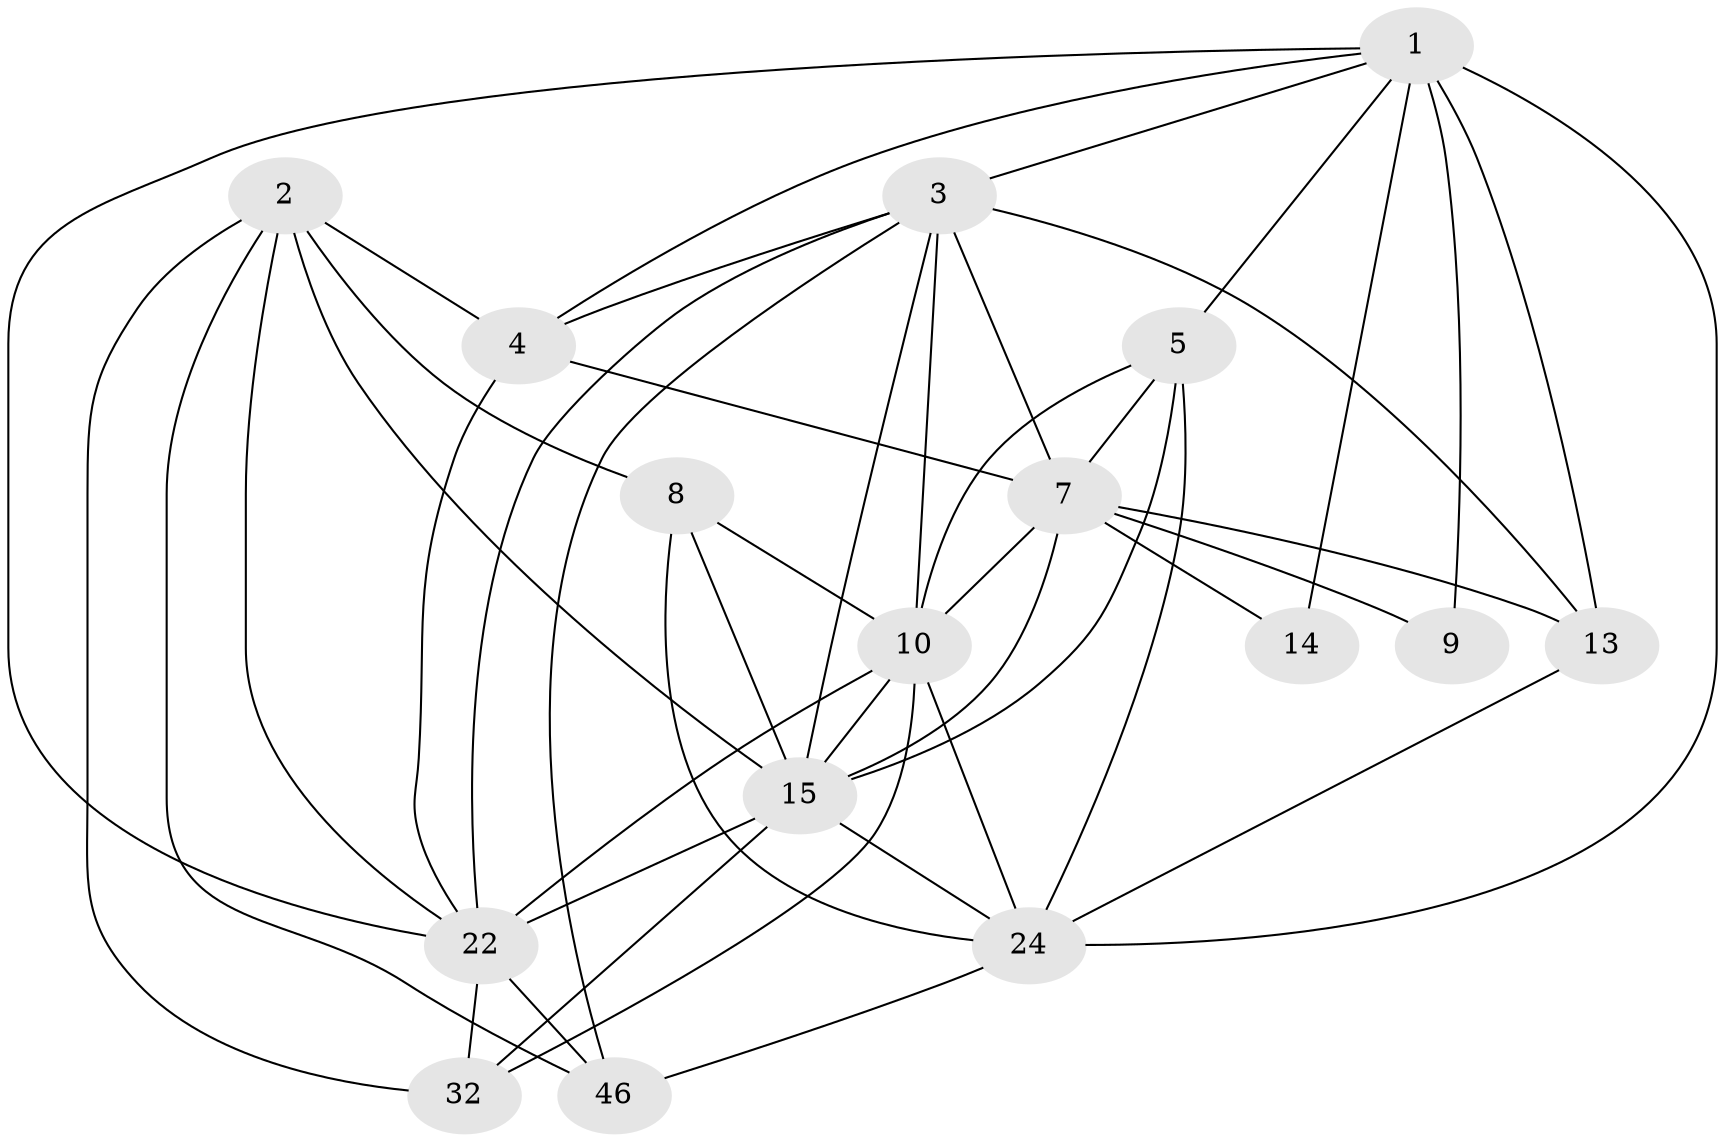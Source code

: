 // original degree distribution, {4: 1.0}
// Generated by graph-tools (version 1.1) at 2025/20/03/04/25 18:20:40]
// undirected, 16 vertices, 46 edges
graph export_dot {
graph [start="1"]
  node [color=gray90,style=filled];
  1 [super="+12+33"];
  2 [super="+27"];
  3 [super="+6"];
  4 [super="+31"];
  5 [super="+49"];
  7 [super="+17+34+20"];
  8 [super="+23"];
  9;
  10 [super="+41+28+19"];
  13 [super="+40"];
  14;
  15 [super="+29+16+42"];
  22 [super="+35"];
  24 [super="+26+48"];
  32;
  46;
  1 -- 3;
  1 -- 22;
  1 -- 9;
  1 -- 13 [weight=2];
  1 -- 14 [weight=2];
  1 -- 5;
  1 -- 24;
  1 -- 4;
  2 -- 15;
  2 -- 32;
  2 -- 22;
  2 -- 8;
  2 -- 46;
  2 -- 4;
  3 -- 10 [weight=2];
  3 -- 4;
  3 -- 7 [weight=3];
  3 -- 46;
  3 -- 13 [weight=2];
  3 -- 22;
  3 -- 15;
  4 -- 7 [weight=2];
  4 -- 22;
  5 -- 24;
  5 -- 10;
  5 -- 15 [weight=2];
  5 -- 7;
  7 -- 9 [weight=3];
  7 -- 14 [weight=2];
  7 -- 10;
  7 -- 13;
  7 -- 15;
  8 -- 10 [weight=2];
  8 -- 15 [weight=2];
  8 -- 24;
  10 -- 24 [weight=2];
  10 -- 32;
  10 -- 22 [weight=2];
  10 -- 15;
  13 -- 24;
  15 -- 22 [weight=2];
  15 -- 24;
  15 -- 32;
  22 -- 32;
  22 -- 46;
  24 -- 46;
}
